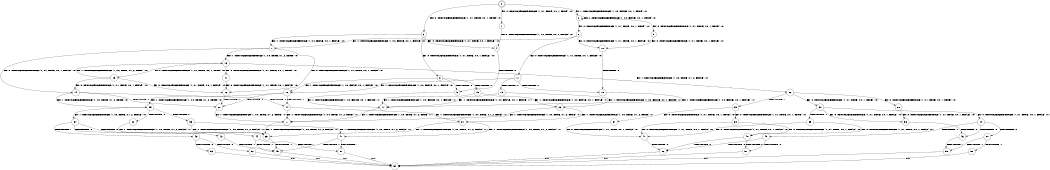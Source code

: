 digraph BCG {
size = "7, 10.5";
center = TRUE;
node [shape = circle];
0 [peripheries = 2];
0 -> 1 [label = "EX !0 !ATOMIC_EXCH_BRANCH (1, +1, TRUE, +0, 1, TRUE) !:0:"];
0 -> 2 [label = "EX !1 !ATOMIC_EXCH_BRANCH (1, +0, FALSE, +0, 1, TRUE) !:0:"];
0 -> 3 [label = "EX !0 !ATOMIC_EXCH_BRANCH (1, +1, TRUE, +0, 1, TRUE) !:0:"];
1 -> 4 [label = "EX !0 !ATOMIC_EXCH_BRANCH (1, +1, TRUE, +0, 1, FALSE) !:0:"];
2 -> 5 [label = "EX !0 !ATOMIC_EXCH_BRANCH (1, +1, TRUE, +0, 1, TRUE) !:0:"];
2 -> 6 [label = "EX !0 !ATOMIC_EXCH_BRANCH (1, +1, TRUE, +0, 1, TRUE) !:0:"];
2 -> 2 [label = "EX !1 !ATOMIC_EXCH_BRANCH (1, +0, FALSE, +0, 1, TRUE) !:0:"];
3 -> 4 [label = "EX !0 !ATOMIC_EXCH_BRANCH (1, +1, TRUE, +0, 1, FALSE) !:0:"];
3 -> 7 [label = "EX !1 !ATOMIC_EXCH_BRANCH (1, +0, FALSE, +0, 1, FALSE) !:0:"];
3 -> 8 [label = "EX !0 !ATOMIC_EXCH_BRANCH (1, +1, TRUE, +0, 1, FALSE) !:0:"];
4 -> 9 [label = "TERMINATE !0"];
5 -> 10 [label = "EX !0 !ATOMIC_EXCH_BRANCH (1, +1, TRUE, +0, 1, FALSE) !:0:"];
6 -> 10 [label = "EX !0 !ATOMIC_EXCH_BRANCH (1, +1, TRUE, +0, 1, FALSE) !:0:"];
6 -> 7 [label = "EX !1 !ATOMIC_EXCH_BRANCH (1, +0, FALSE, +0, 1, FALSE) !:0:"];
6 -> 11 [label = "EX !0 !ATOMIC_EXCH_BRANCH (1, +1, TRUE, +0, 1, FALSE) !:0:"];
7 -> 12 [label = "EX !0 !ATOMIC_EXCH_BRANCH (1, +1, TRUE, +0, 1, FALSE) !:0:"];
7 -> 13 [label = "EX !1 !ATOMIC_EXCH_BRANCH (1, +0, TRUE, +1, 2, TRUE) !:0:"];
7 -> 14 [label = "EX !0 !ATOMIC_EXCH_BRANCH (1, +1, TRUE, +0, 1, FALSE) !:0:"];
8 -> 9 [label = "TERMINATE !0"];
8 -> 15 [label = "TERMINATE !0"];
8 -> 16 [label = "EX !1 !ATOMIC_EXCH_BRANCH (1, +0, FALSE, +0, 1, FALSE) !:0:"];
9 -> 17 [label = "EX !1 !ATOMIC_EXCH_BRANCH (1, +0, FALSE, +0, 1, FALSE) !:1:"];
10 -> 18 [label = "TERMINATE !0"];
11 -> 18 [label = "TERMINATE !0"];
11 -> 19 [label = "TERMINATE !0"];
11 -> 16 [label = "EX !1 !ATOMIC_EXCH_BRANCH (1, +0, FALSE, +0, 1, FALSE) !:0:"];
12 -> 20 [label = "TERMINATE !0"];
13 -> 21 [label = "EX !0 !ATOMIC_EXCH_BRANCH (1, +1, TRUE, +0, 1, TRUE) !:0:"];
13 -> 22 [label = "EX !1 !ATOMIC_EXCH_BRANCH (1, +0, TRUE, +1, 2, FALSE) !:0:"];
13 -> 23 [label = "EX !0 !ATOMIC_EXCH_BRANCH (1, +1, TRUE, +0, 1, TRUE) !:0:"];
14 -> 20 [label = "TERMINATE !0"];
14 -> 24 [label = "TERMINATE !0"];
14 -> 25 [label = "EX !1 !ATOMIC_EXCH_BRANCH (1, +0, TRUE, +1, 2, TRUE) !:0:"];
15 -> 17 [label = "EX !1 !ATOMIC_EXCH_BRANCH (1, +0, FALSE, +0, 1, FALSE) !:1:"];
15 -> 26 [label = "EX !1 !ATOMIC_EXCH_BRANCH (1, +0, FALSE, +0, 1, FALSE) !:1:"];
16 -> 20 [label = "TERMINATE !0"];
16 -> 24 [label = "TERMINATE !0"];
16 -> 25 [label = "EX !1 !ATOMIC_EXCH_BRANCH (1, +0, TRUE, +1, 2, TRUE) !:0:"];
17 -> 27 [label = "EX !1 !ATOMIC_EXCH_BRANCH (1, +0, TRUE, +1, 2, TRUE) !:1:"];
18 -> 17 [label = "EX !1 !ATOMIC_EXCH_BRANCH (1, +0, FALSE, +0, 1, FALSE) !:1:"];
19 -> 17 [label = "EX !1 !ATOMIC_EXCH_BRANCH (1, +0, FALSE, +0, 1, FALSE) !:1:"];
19 -> 26 [label = "EX !1 !ATOMIC_EXCH_BRANCH (1, +0, FALSE, +0, 1, FALSE) !:1:"];
20 -> 27 [label = "EX !1 !ATOMIC_EXCH_BRANCH (1, +0, TRUE, +1, 2, TRUE) !:1:"];
21 -> 12 [label = "EX !0 !ATOMIC_EXCH_BRANCH (1, +1, TRUE, +0, 1, FALSE) !:0:"];
22 -> 28 [label = "EX !0 !ATOMIC_EXCH_BRANCH (1, +1, TRUE, +0, 1, TRUE) !:0:"];
22 -> 29 [label = "TERMINATE !1"];
22 -> 30 [label = "EX !0 !ATOMIC_EXCH_BRANCH (1, +1, TRUE, +0, 1, TRUE) !:0:"];
23 -> 12 [label = "EX !0 !ATOMIC_EXCH_BRANCH (1, +1, TRUE, +0, 1, FALSE) !:0:"];
23 -> 13 [label = "EX !1 !ATOMIC_EXCH_BRANCH (1, +0, TRUE, +1, 2, TRUE) !:0:"];
23 -> 14 [label = "EX !0 !ATOMIC_EXCH_BRANCH (1, +1, TRUE, +0, 1, FALSE) !:0:"];
24 -> 27 [label = "EX !1 !ATOMIC_EXCH_BRANCH (1, +0, TRUE, +1, 2, TRUE) !:1:"];
24 -> 31 [label = "EX !1 !ATOMIC_EXCH_BRANCH (1, +0, TRUE, +1, 2, TRUE) !:1:"];
25 -> 32 [label = "TERMINATE !0"];
25 -> 33 [label = "TERMINATE !0"];
25 -> 34 [label = "EX !1 !ATOMIC_EXCH_BRANCH (1, +0, TRUE, +1, 2, FALSE) !:0:"];
26 -> 27 [label = "EX !1 !ATOMIC_EXCH_BRANCH (1, +0, TRUE, +1, 2, TRUE) !:1:"];
26 -> 31 [label = "EX !1 !ATOMIC_EXCH_BRANCH (1, +0, TRUE, +1, 2, TRUE) !:1:"];
27 -> 35 [label = "EX !1 !ATOMIC_EXCH_BRANCH (1, +0, TRUE, +1, 2, FALSE) !:1:"];
28 -> 36 [label = "EX !0 !ATOMIC_EXCH_BRANCH (1, +1, TRUE, +0, 1, FALSE) !:0:"];
29 -> 37 [label = "EX !0 !ATOMIC_EXCH_BRANCH (1, +1, TRUE, +0, 1, TRUE) !:0:"];
29 -> 38 [label = "EX !0 !ATOMIC_EXCH_BRANCH (1, +1, TRUE, +0, 1, TRUE) !:0:"];
30 -> 36 [label = "EX !0 !ATOMIC_EXCH_BRANCH (1, +1, TRUE, +0, 1, FALSE) !:0:"];
30 -> 39 [label = "TERMINATE !1"];
30 -> 40 [label = "EX !0 !ATOMIC_EXCH_BRANCH (1, +1, TRUE, +0, 1, FALSE) !:0:"];
31 -> 35 [label = "EX !1 !ATOMIC_EXCH_BRANCH (1, +0, TRUE, +1, 2, FALSE) !:1:"];
31 -> 41 [label = "EX !1 !ATOMIC_EXCH_BRANCH (1, +0, TRUE, +1, 2, FALSE) !:1:"];
32 -> 35 [label = "EX !1 !ATOMIC_EXCH_BRANCH (1, +0, TRUE, +1, 2, FALSE) !:1:"];
33 -> 35 [label = "EX !1 !ATOMIC_EXCH_BRANCH (1, +0, TRUE, +1, 2, FALSE) !:1:"];
33 -> 41 [label = "EX !1 !ATOMIC_EXCH_BRANCH (1, +0, TRUE, +1, 2, FALSE) !:1:"];
34 -> 42 [label = "TERMINATE !0"];
34 -> 43 [label = "TERMINATE !1"];
34 -> 44 [label = "TERMINATE !0"];
35 -> 45 [label = "TERMINATE !1"];
36 -> 46 [label = "TERMINATE !0"];
37 -> 47 [label = "EX !0 !ATOMIC_EXCH_BRANCH (1, +1, TRUE, +0, 1, FALSE) !:0:"];
38 -> 47 [label = "EX !0 !ATOMIC_EXCH_BRANCH (1, +1, TRUE, +0, 1, FALSE) !:0:"];
38 -> 48 [label = "EX !0 !ATOMIC_EXCH_BRANCH (1, +1, TRUE, +0, 1, FALSE) !:0:"];
39 -> 47 [label = "EX !0 !ATOMIC_EXCH_BRANCH (1, +1, TRUE, +0, 1, FALSE) !:0:"];
39 -> 48 [label = "EX !0 !ATOMIC_EXCH_BRANCH (1, +1, TRUE, +0, 1, FALSE) !:0:"];
40 -> 46 [label = "TERMINATE !0"];
40 -> 49 [label = "TERMINATE !1"];
40 -> 50 [label = "TERMINATE !0"];
41 -> 45 [label = "TERMINATE !1"];
41 -> 51 [label = "TERMINATE !1"];
42 -> 45 [label = "TERMINATE !1"];
43 -> 52 [label = "TERMINATE !0"];
43 -> 53 [label = "TERMINATE !0"];
44 -> 45 [label = "TERMINATE !1"];
44 -> 51 [label = "TERMINATE !1"];
45 -> 54 [label = "exit"];
46 -> 55 [label = "TERMINATE !1"];
47 -> 56 [label = "TERMINATE !0"];
48 -> 56 [label = "TERMINATE !0"];
48 -> 57 [label = "TERMINATE !0"];
49 -> 56 [label = "TERMINATE !0"];
49 -> 57 [label = "TERMINATE !0"];
50 -> 55 [label = "TERMINATE !1"];
50 -> 58 [label = "TERMINATE !1"];
51 -> 54 [label = "exit"];
52 -> 54 [label = "exit"];
53 -> 54 [label = "exit"];
55 -> 54 [label = "exit"];
56 -> 54 [label = "exit"];
57 -> 54 [label = "exit"];
58 -> 54 [label = "exit"];
}

